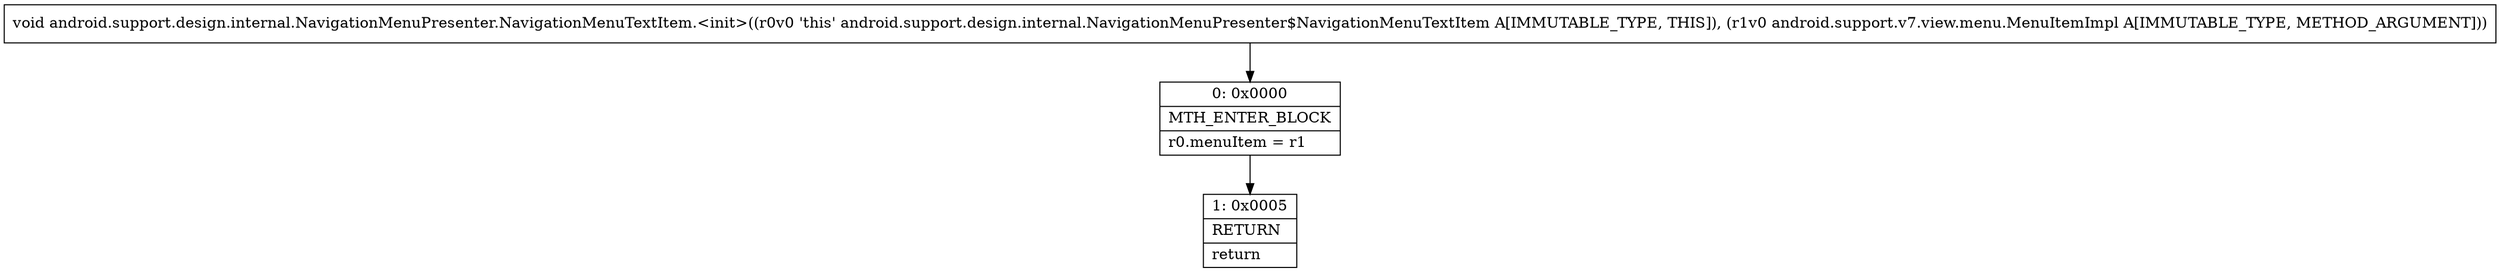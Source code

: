 digraph "CFG forandroid.support.design.internal.NavigationMenuPresenter.NavigationMenuTextItem.\<init\>(Landroid\/support\/v7\/view\/menu\/MenuItemImpl;)V" {
Node_0 [shape=record,label="{0\:\ 0x0000|MTH_ENTER_BLOCK\l|r0.menuItem = r1\l}"];
Node_1 [shape=record,label="{1\:\ 0x0005|RETURN\l|return\l}"];
MethodNode[shape=record,label="{void android.support.design.internal.NavigationMenuPresenter.NavigationMenuTextItem.\<init\>((r0v0 'this' android.support.design.internal.NavigationMenuPresenter$NavigationMenuTextItem A[IMMUTABLE_TYPE, THIS]), (r1v0 android.support.v7.view.menu.MenuItemImpl A[IMMUTABLE_TYPE, METHOD_ARGUMENT])) }"];
MethodNode -> Node_0;
Node_0 -> Node_1;
}

